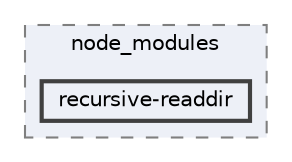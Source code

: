 digraph "pkiclassroomrescheduler/src/main/frontend/node_modules/recursive-readdir"
{
 // LATEX_PDF_SIZE
  bgcolor="transparent";
  edge [fontname=Helvetica,fontsize=10,labelfontname=Helvetica,labelfontsize=10];
  node [fontname=Helvetica,fontsize=10,shape=box,height=0.2,width=0.4];
  compound=true
  subgraph clusterdir_72953eda66ccb3a2722c28e1c3e6c23b {
    graph [ bgcolor="#edf0f7", pencolor="grey50", label="node_modules", fontname=Helvetica,fontsize=10 style="filled,dashed", URL="dir_72953eda66ccb3a2722c28e1c3e6c23b.html",tooltip=""]
  dir_e91615b8b35ce5769e00f26a0e972454 [label="recursive-readdir", fillcolor="#edf0f7", color="grey25", style="filled,bold", URL="dir_e91615b8b35ce5769e00f26a0e972454.html",tooltip=""];
  }
}
